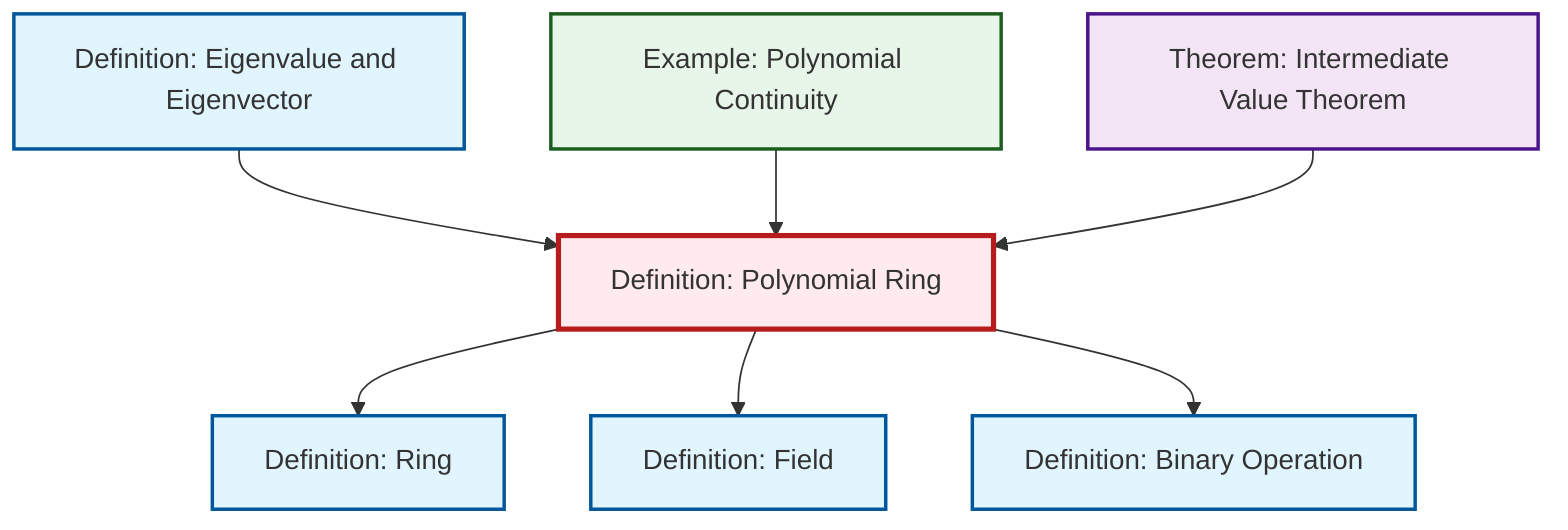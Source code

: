 graph TD
    classDef definition fill:#e1f5fe,stroke:#01579b,stroke-width:2px
    classDef theorem fill:#f3e5f5,stroke:#4a148c,stroke-width:2px
    classDef axiom fill:#fff3e0,stroke:#e65100,stroke-width:2px
    classDef example fill:#e8f5e9,stroke:#1b5e20,stroke-width:2px
    classDef current fill:#ffebee,stroke:#b71c1c,stroke-width:3px
    def-field["Definition: Field"]:::definition
    def-ring["Definition: Ring"]:::definition
    def-polynomial-ring["Definition: Polynomial Ring"]:::definition
    thm-intermediate-value["Theorem: Intermediate Value Theorem"]:::theorem
    def-binary-operation["Definition: Binary Operation"]:::definition
    ex-polynomial-continuity["Example: Polynomial Continuity"]:::example
    def-eigenvalue-eigenvector["Definition: Eigenvalue and Eigenvector"]:::definition
    def-eigenvalue-eigenvector --> def-polynomial-ring
    ex-polynomial-continuity --> def-polynomial-ring
    def-polynomial-ring --> def-ring
    def-polynomial-ring --> def-field
    def-polynomial-ring --> def-binary-operation
    thm-intermediate-value --> def-polynomial-ring
    class def-polynomial-ring current